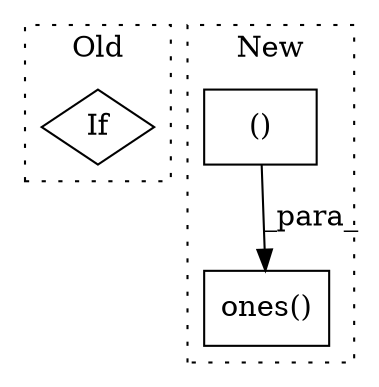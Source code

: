 digraph G {
subgraph cluster0 {
1 [label="If" a="96" s="3295,3319" l="3,14" shape="diamond"];
label = "Old";
style="dotted";
}
subgraph cluster1 {
2 [label="ones()" a="75" s="4892,4909" l="11,38" shape="box"];
3 [label="()" a="54" s="4905" l="3" shape="box"];
label = "New";
style="dotted";
}
3 -> 2 [label="_para_"];
}